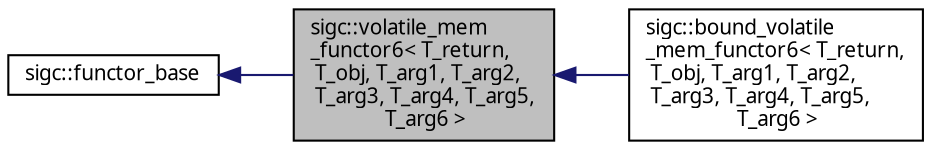 digraph "sigc::volatile_mem_functor6&lt; T_return, T_obj, T_arg1, T_arg2, T_arg3, T_arg4, T_arg5, T_arg6 &gt;"
{
  edge [fontname="Sans",fontsize="10",labelfontname="Sans",labelfontsize="10"];
  node [fontname="Sans",fontsize="10",shape=record];
  rankdir="LR";
  Node1 [label="sigc::volatile_mem\l_functor6\< T_return,\l T_obj, T_arg1, T_arg2,\l T_arg3, T_arg4, T_arg5,\l T_arg6 \>",height=0.2,width=0.4,color="black", fillcolor="grey75", style="filled" fontcolor="black"];
  Node2 -> Node1 [dir="back",color="midnightblue",fontsize="10",style="solid",fontname="Sans"];
  Node2 [label="sigc::functor_base",height=0.2,width=0.4,color="black", fillcolor="white", style="filled",URL="$structsigc_1_1functor__base.html",tooltip="A hint to the compiler."];
  Node1 -> Node3 [dir="back",color="midnightblue",fontsize="10",style="solid",fontname="Sans"];
  Node3 [label="sigc::bound_volatile\l_mem_functor6\< T_return,\l T_obj, T_arg1, T_arg2,\l T_arg3, T_arg4, T_arg5,\l T_arg6 \>",height=0.2,width=0.4,color="black", fillcolor="white", style="filled",URL="$classsigc_1_1bound__volatile__mem__functor6.html",tooltip="bound_volatile_mem_functor6 encapsulates a volatile method with 6 arguments and an object instance..."];
}
